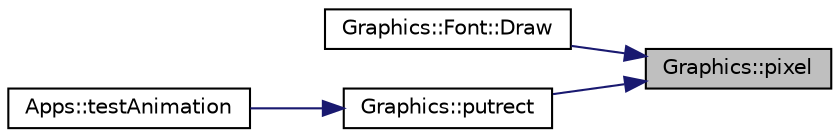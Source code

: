 digraph "Graphics::pixel"
{
 // LATEX_PDF_SIZE
  edge [fontname="Helvetica",fontsize="10",labelfontname="Helvetica",labelfontsize="10"];
  node [fontname="Helvetica",fontsize="10",shape=record];
  rankdir="RL";
  Node1 [label="Graphics::pixel",height=0.2,width=0.4,color="black", fillcolor="grey75", style="filled", fontcolor="black",tooltip="Draws a pixel at a given coordinate."];
  Node1 -> Node2 [dir="back",color="midnightblue",fontsize="10",style="solid",fontname="Helvetica"];
  Node2 [label="Graphics::Font::Draw",height=0.2,width=0.4,color="black", fillcolor="white", style="filled",URL="$dc/d65/namespace_graphics_1_1_font.html#ae8d46d81e70d6c7edb55424a5f465f8b",tooltip="Draw the character at the given coordinates in the given color."];
  Node1 -> Node3 [dir="back",color="midnightblue",fontsize="10",style="solid",fontname="Helvetica"];
  Node3 [label="Graphics::putrect",height=0.2,width=0.4,color="black", fillcolor="white", style="filled",URL="$d6/d9b/namespace_graphics.html#a0c60e5c671ea347d63839d16c3712268",tooltip="Draws and fills a rectangle of a given width and height, and color at the provided coordinates."];
  Node3 -> Node4 [dir="back",color="midnightblue",fontsize="10",style="solid",fontname="Helvetica"];
  Node4 [label="Apps::testAnimation",height=0.2,width=0.4,color="black", fillcolor="white", style="filled",URL="$dc/da3/namespace_apps.html#a01ace99cc76e0adcf1428dadf9134e3e",tooltip="Run a simple animation."];
}
